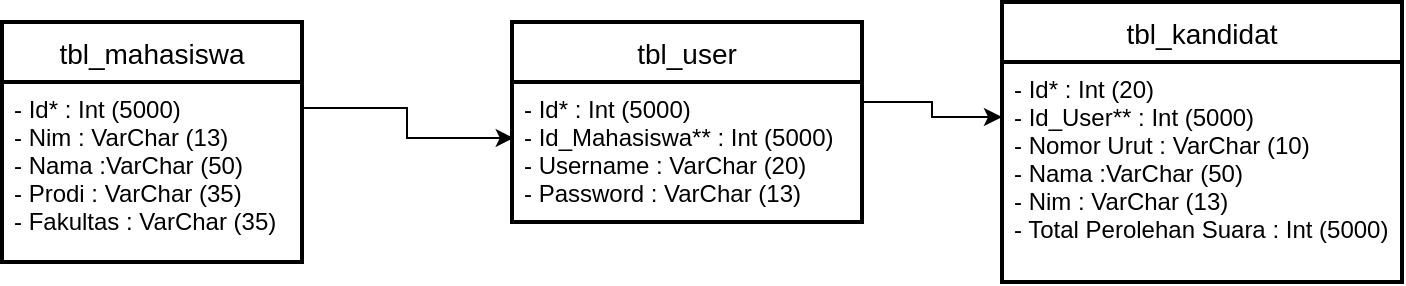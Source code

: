<mxfile version="13.5.4" type="device"><diagram id="hA6q2AcTqDbjUdnbhLis" name="Page-1"><mxGraphModel dx="806" dy="519" grid="1" gridSize="10" guides="1" tooltips="1" connect="1" arrows="1" fold="1" page="1" pageScale="1" pageWidth="850" pageHeight="1100" math="0" shadow="0"><root><mxCell id="0"/><mxCell id="1" parent="0"/><mxCell id="aYHUc-IorE9SrCCVJnuH-12" value="tbl_kandidat" style="swimlane;childLayout=stackLayout;horizontal=1;startSize=30;horizontalStack=0;rounded=1;fontSize=14;fontStyle=0;strokeWidth=2;resizeParent=0;resizeLast=1;shadow=0;dashed=0;align=center;arcSize=0;" vertex="1" parent="1"><mxGeometry x="570" y="270" width="200" height="140" as="geometry"/></mxCell><mxCell id="aYHUc-IorE9SrCCVJnuH-13" value="- Id* : Int (20)&#xA;- Id_User** : Int (5000)&#xA;- Nomor Urut : VarChar (10)&#xA;- Nama :VarChar (50)&#xA;- Nim : VarChar (13)&#xA;- Total Perolehan Suara : Int (5000)&#xA;" style="align=left;strokeColor=none;fillColor=none;spacingLeft=4;fontSize=12;verticalAlign=top;resizable=0;rotatable=0;part=1;" vertex="1" parent="aYHUc-IorE9SrCCVJnuH-12"><mxGeometry y="30" width="200" height="110" as="geometry"/></mxCell><mxCell id="aYHUc-IorE9SrCCVJnuH-23" style="edgeStyle=orthogonalEdgeStyle;rounded=0;orthogonalLoop=1;jettySize=auto;html=1;entryX=0.005;entryY=0.4;entryDx=0;entryDy=0;entryPerimeter=0;exitX=1.007;exitY=0.144;exitDx=0;exitDy=0;exitPerimeter=0;" edge="1" parent="1" source="aYHUc-IorE9SrCCVJnuH-11" target="aYHUc-IorE9SrCCVJnuH-18"><mxGeometry relative="1" as="geometry"><mxPoint x="240" y="338" as="sourcePoint"/></mxGeometry></mxCell><mxCell id="aYHUc-IorE9SrCCVJnuH-24" style="edgeStyle=orthogonalEdgeStyle;rounded=0;orthogonalLoop=1;jettySize=auto;html=1;entryX=0;entryY=0.25;entryDx=0;entryDy=0;exitX=1;exitY=0.143;exitDx=0;exitDy=0;exitPerimeter=0;" edge="1" parent="1" source="aYHUc-IorE9SrCCVJnuH-18" target="aYHUc-IorE9SrCCVJnuH-13"><mxGeometry relative="1" as="geometry"><mxPoint x="510" y="328" as="sourcePoint"/></mxGeometry></mxCell><mxCell id="aYHUc-IorE9SrCCVJnuH-17" value="tbl_user" style="swimlane;childLayout=stackLayout;horizontal=1;startSize=30;horizontalStack=0;rounded=1;fontSize=14;fontStyle=0;strokeWidth=2;resizeParent=0;resizeLast=1;shadow=0;dashed=0;align=center;arcSize=0;" vertex="1" parent="1"><mxGeometry x="325" y="280" width="175" height="100" as="geometry"/></mxCell><mxCell id="aYHUc-IorE9SrCCVJnuH-18" value="- Id* : Int (5000)&#xA;- Id_Mahasiswa** : Int (5000)&#xA;- Username : VarChar (20)&#xA;- Password : VarChar (13)&#xA;" style="align=left;strokeColor=none;fillColor=none;spacingLeft=4;fontSize=12;verticalAlign=top;resizable=0;rotatable=0;part=1;fontStyle=0" vertex="1" parent="aYHUc-IorE9SrCCVJnuH-17"><mxGeometry y="30" width="175" height="70" as="geometry"/></mxCell><mxCell id="aYHUc-IorE9SrCCVJnuH-10" value="tbl_mahasiswa" style="swimlane;childLayout=stackLayout;horizontal=1;startSize=30;horizontalStack=0;rounded=1;fontSize=14;fontStyle=0;strokeWidth=2;resizeParent=0;resizeLast=1;shadow=0;dashed=0;align=center;arcSize=0;" vertex="1" parent="1"><mxGeometry x="70" y="280" width="150" height="120" as="geometry"/></mxCell><mxCell id="aYHUc-IorE9SrCCVJnuH-11" value="- Id* : Int (5000)&#xA;- Nim : VarChar (13)&#xA;- Nama :VarChar (50)&#xA;- Prodi : VarChar (35)&#xA;- Fakultas : VarChar (35)" style="align=left;strokeColor=none;fillColor=none;spacingLeft=4;fontSize=12;verticalAlign=top;resizable=0;rotatable=0;part=1;fontStyle=0" vertex="1" parent="aYHUc-IorE9SrCCVJnuH-10"><mxGeometry y="30" width="150" height="90" as="geometry"/></mxCell></root></mxGraphModel></diagram></mxfile>